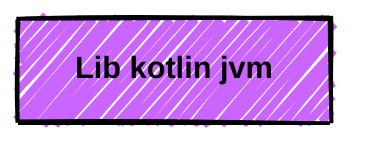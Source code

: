 ---
config:
  layout: elk
  look: handDrawn
  theme: forest
  elk:
    mergeEdges: true
    forceNodeModelOrder: true
    nodePlacementStrategy: LINEAR_SEGMENTS
    cycleBreakingStrategy: INTERACTIVE
    considerModelOrder: PREFER_EDGES
---
graph TD
  _sample_lib_kotlin_jvm["Lib kotlin jvm"]
  style _sample_lib_kotlin_jvm fill:#CA66FF,color:black,font-weight:bold,stroke:black,stroke-width:2px